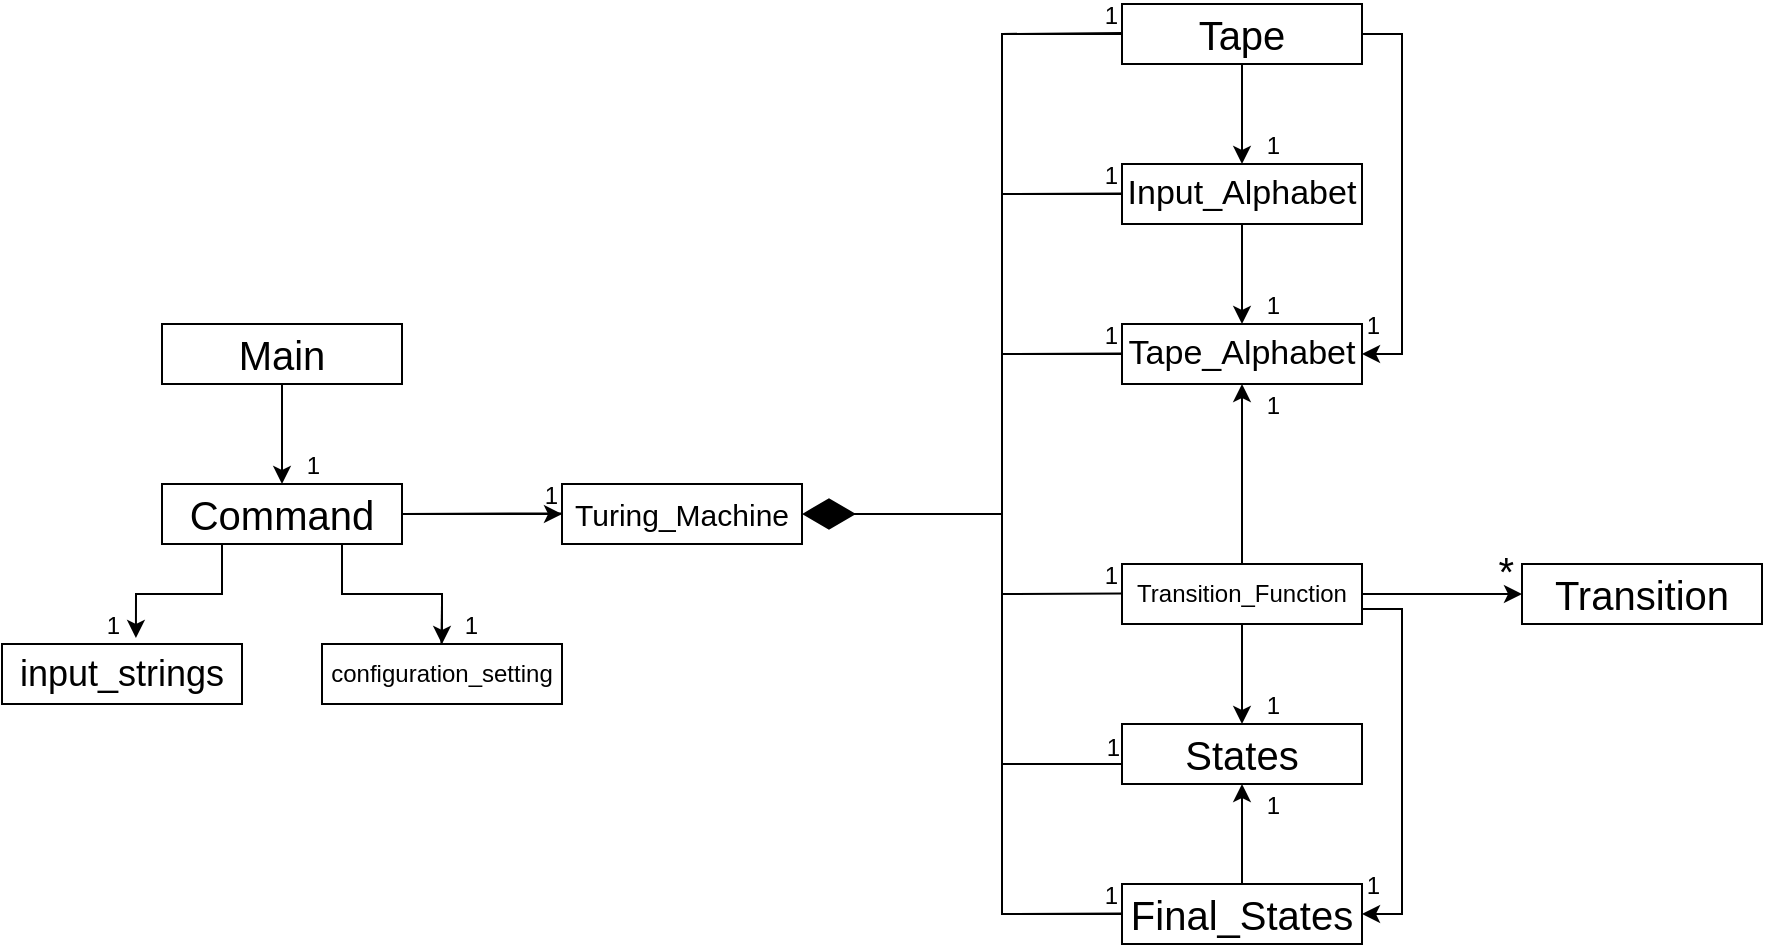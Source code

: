 <mxfile version="24.2.1" type="github">
  <diagram name="Page-1" id="BilDIiB9EAeW2KUR8oTg">
    <mxGraphModel dx="819" dy="447" grid="1" gridSize="10" guides="1" tooltips="1" connect="1" arrows="1" fold="1" page="1" pageScale="1" pageWidth="850" pageHeight="1100" math="0" shadow="0">
      <root>
        <mxCell id="0" />
        <mxCell id="1" parent="0" />
        <mxCell id="Vjh2JXgH-vHC_lRV9fql-5" style="edgeStyle=orthogonalEdgeStyle;rounded=0;orthogonalLoop=1;jettySize=auto;html=1;" parent="1" source="Vjh2JXgH-vHC_lRV9fql-2" target="Vjh2JXgH-vHC_lRV9fql-3" edge="1">
          <mxGeometry relative="1" as="geometry" />
        </mxCell>
        <mxCell id="Vjh2JXgH-vHC_lRV9fql-2" value="&lt;font style=&quot;font-size: 20px;&quot;&gt;Main&lt;/font&gt;" style="html=1;whiteSpace=wrap;" parent="1" vertex="1">
          <mxGeometry x="120" y="200" width="120" height="30" as="geometry" />
        </mxCell>
        <mxCell id="Vjh2JXgH-vHC_lRV9fql-11" style="edgeStyle=orthogonalEdgeStyle;rounded=0;orthogonalLoop=1;jettySize=auto;html=1;exitX=0.75;exitY=1;exitDx=0;exitDy=0;entryX=0.5;entryY=0;entryDx=0;entryDy=0;" parent="1" source="Vjh2JXgH-vHC_lRV9fql-3" target="Vjh2JXgH-vHC_lRV9fql-8" edge="1">
          <mxGeometry relative="1" as="geometry" />
        </mxCell>
        <mxCell id="Vjh2JXgH-vHC_lRV9fql-12" style="edgeStyle=orthogonalEdgeStyle;rounded=0;orthogonalLoop=1;jettySize=auto;html=1;entryX=0;entryY=0.5;entryDx=0;entryDy=0;" parent="1" source="Vjh2JXgH-vHC_lRV9fql-3" target="Vjh2JXgH-vHC_lRV9fql-9" edge="1">
          <mxGeometry relative="1" as="geometry" />
        </mxCell>
        <mxCell id="Vjh2JXgH-vHC_lRV9fql-3" value="&lt;font style=&quot;font-size: 20px;&quot;&gt;Command&lt;/font&gt;" style="html=1;whiteSpace=wrap;" parent="1" vertex="1">
          <mxGeometry x="120" y="280" width="120" height="30" as="geometry" />
        </mxCell>
        <mxCell id="Vjh2JXgH-vHC_lRV9fql-6" value="&lt;font style=&quot;font-size: 18px;&quot;&gt;input_strings&lt;br&gt;&lt;/font&gt;" style="html=1;whiteSpace=wrap;" parent="1" vertex="1">
          <mxGeometry x="40" y="360" width="120" height="30" as="geometry" />
        </mxCell>
        <mxCell id="Vjh2JXgH-vHC_lRV9fql-8" value="&lt;font style=&quot;font-size: 12px;&quot;&gt;configuration_setting&lt;/font&gt;" style="html=1;whiteSpace=wrap;" parent="1" vertex="1">
          <mxGeometry x="200" y="360" width="120" height="30" as="geometry" />
        </mxCell>
        <mxCell id="Vjh2JXgH-vHC_lRV9fql-9" value="&lt;font style=&quot;font-size: 15px;&quot;&gt;Turing_Machine&lt;/font&gt;" style="html=1;whiteSpace=wrap;" parent="1" vertex="1">
          <mxGeometry x="320" y="280" width="120" height="30" as="geometry" />
        </mxCell>
        <mxCell id="Vjh2JXgH-vHC_lRV9fql-10" style="edgeStyle=orthogonalEdgeStyle;rounded=0;orthogonalLoop=1;jettySize=auto;html=1;exitX=0.25;exitY=1;exitDx=0;exitDy=0;entryX=0.558;entryY=-0.1;entryDx=0;entryDy=0;entryPerimeter=0;" parent="1" source="Vjh2JXgH-vHC_lRV9fql-3" target="Vjh2JXgH-vHC_lRV9fql-6" edge="1">
          <mxGeometry relative="1" as="geometry" />
        </mxCell>
        <mxCell id="Vjh2JXgH-vHC_lRV9fql-20" style="edgeStyle=orthogonalEdgeStyle;rounded=0;orthogonalLoop=1;jettySize=auto;html=1;exitX=0;exitY=0.5;exitDx=0;exitDy=0;entryX=0;entryY=0.5;entryDx=0;entryDy=0;strokeColor=default;endArrow=none;endFill=0;" parent="1" source="Vjh2JXgH-vHC_lRV9fql-13" target="Vjh2JXgH-vHC_lRV9fql-18" edge="1">
          <mxGeometry relative="1" as="geometry">
            <Array as="points">
              <mxPoint x="540" y="55" />
              <mxPoint x="540" y="495" />
            </Array>
          </mxGeometry>
        </mxCell>
        <mxCell id="Vjh2JXgH-vHC_lRV9fql-23" style="edgeStyle=orthogonalEdgeStyle;rounded=0;orthogonalLoop=1;jettySize=auto;html=1;exitX=0.5;exitY=1;exitDx=0;exitDy=0;entryX=0.5;entryY=0;entryDx=0;entryDy=0;" parent="1" source="Vjh2JXgH-vHC_lRV9fql-13" target="Vjh2JXgH-vHC_lRV9fql-14" edge="1">
          <mxGeometry relative="1" as="geometry" />
        </mxCell>
        <mxCell id="Vjh2JXgH-vHC_lRV9fql-30" style="edgeStyle=orthogonalEdgeStyle;rounded=0;orthogonalLoop=1;jettySize=auto;html=1;exitX=1;exitY=0.5;exitDx=0;exitDy=0;entryX=1;entryY=0.5;entryDx=0;entryDy=0;" parent="1" source="Vjh2JXgH-vHC_lRV9fql-13" target="Vjh2JXgH-vHC_lRV9fql-15" edge="1">
          <mxGeometry relative="1" as="geometry" />
        </mxCell>
        <mxCell id="Vjh2JXgH-vHC_lRV9fql-13" value="&lt;font style=&quot;font-size: 20px;&quot;&gt;Tape&lt;/font&gt;" style="html=1;whiteSpace=wrap;" parent="1" vertex="1">
          <mxGeometry x="600" y="40" width="120" height="30" as="geometry" />
        </mxCell>
        <mxCell id="Vjh2JXgH-vHC_lRV9fql-24" style="edgeStyle=orthogonalEdgeStyle;rounded=0;orthogonalLoop=1;jettySize=auto;html=1;exitX=0.5;exitY=1;exitDx=0;exitDy=0;entryX=0.5;entryY=0;entryDx=0;entryDy=0;" parent="1" source="Vjh2JXgH-vHC_lRV9fql-14" target="Vjh2JXgH-vHC_lRV9fql-15" edge="1">
          <mxGeometry relative="1" as="geometry" />
        </mxCell>
        <mxCell id="Vjh2JXgH-vHC_lRV9fql-31" style="edgeStyle=orthogonalEdgeStyle;rounded=0;orthogonalLoop=1;jettySize=auto;html=1;exitX=0;exitY=0.5;exitDx=0;exitDy=0;endArrow=none;endFill=0;" parent="1" source="Vjh2JXgH-vHC_lRV9fql-14" edge="1">
          <mxGeometry relative="1" as="geometry">
            <mxPoint x="540" y="135" as="targetPoint" />
          </mxGeometry>
        </mxCell>
        <mxCell id="Vjh2JXgH-vHC_lRV9fql-14" value="&lt;font style=&quot;font-size: 17px;&quot;&gt;Input_Alphabet&lt;/font&gt;" style="html=1;whiteSpace=wrap;" parent="1" vertex="1">
          <mxGeometry x="600" y="120" width="120" height="30" as="geometry" />
        </mxCell>
        <mxCell id="Vjh2JXgH-vHC_lRV9fql-32" style="edgeStyle=orthogonalEdgeStyle;rounded=0;orthogonalLoop=1;jettySize=auto;html=1;exitX=0;exitY=0.5;exitDx=0;exitDy=0;endArrow=none;endFill=0;" parent="1" source="Vjh2JXgH-vHC_lRV9fql-15" edge="1">
          <mxGeometry relative="1" as="geometry">
            <mxPoint x="540" y="215" as="targetPoint" />
          </mxGeometry>
        </mxCell>
        <mxCell id="Vjh2JXgH-vHC_lRV9fql-15" value="&lt;font style=&quot;font-size: 17px;&quot;&gt;Tape_Alphabet&lt;/font&gt;" style="html=1;whiteSpace=wrap;" parent="1" vertex="1">
          <mxGeometry x="600" y="200" width="120" height="30" as="geometry" />
        </mxCell>
        <mxCell id="Vjh2JXgH-vHC_lRV9fql-27" style="edgeStyle=orthogonalEdgeStyle;rounded=0;orthogonalLoop=1;jettySize=auto;html=1;exitX=0.5;exitY=0;exitDx=0;exitDy=0;entryX=0.5;entryY=1;entryDx=0;entryDy=0;" parent="1" source="Vjh2JXgH-vHC_lRV9fql-16" target="Vjh2JXgH-vHC_lRV9fql-15" edge="1">
          <mxGeometry relative="1" as="geometry" />
        </mxCell>
        <mxCell id="Vjh2JXgH-vHC_lRV9fql-28" style="edgeStyle=orthogonalEdgeStyle;rounded=0;orthogonalLoop=1;jettySize=auto;html=1;exitX=1;exitY=0.75;exitDx=0;exitDy=0;entryX=1;entryY=0.5;entryDx=0;entryDy=0;" parent="1" source="Vjh2JXgH-vHC_lRV9fql-16" target="Vjh2JXgH-vHC_lRV9fql-18" edge="1">
          <mxGeometry relative="1" as="geometry" />
        </mxCell>
        <mxCell id="Vjh2JXgH-vHC_lRV9fql-29" style="edgeStyle=orthogonalEdgeStyle;rounded=0;orthogonalLoop=1;jettySize=auto;html=1;exitX=1;exitY=0.5;exitDx=0;exitDy=0;" parent="1" source="Vjh2JXgH-vHC_lRV9fql-16" target="Vjh2JXgH-vHC_lRV9fql-19" edge="1">
          <mxGeometry relative="1" as="geometry" />
        </mxCell>
        <mxCell id="Vjh2JXgH-vHC_lRV9fql-59" style="edgeStyle=orthogonalEdgeStyle;rounded=0;orthogonalLoop=1;jettySize=auto;html=1;exitX=0.5;exitY=1;exitDx=0;exitDy=0;" parent="1" source="Vjh2JXgH-vHC_lRV9fql-16" target="Vjh2JXgH-vHC_lRV9fql-17" edge="1">
          <mxGeometry relative="1" as="geometry" />
        </mxCell>
        <mxCell id="Vjh2JXgH-vHC_lRV9fql-16" value="Transition_Function" style="html=1;whiteSpace=wrap;" parent="1" vertex="1">
          <mxGeometry x="600" y="320" width="120" height="30" as="geometry" />
        </mxCell>
        <mxCell id="Vjh2JXgH-vHC_lRV9fql-17" value="&lt;font style=&quot;font-size: 20px;&quot;&gt;States&lt;/font&gt;" style="html=1;whiteSpace=wrap;" parent="1" vertex="1">
          <mxGeometry x="600" y="400" width="120" height="30" as="geometry" />
        </mxCell>
        <mxCell id="Vjh2JXgH-vHC_lRV9fql-25" style="edgeStyle=orthogonalEdgeStyle;rounded=0;orthogonalLoop=1;jettySize=auto;html=1;exitX=0.5;exitY=0;exitDx=0;exitDy=0;entryX=0.5;entryY=1;entryDx=0;entryDy=0;" parent="1" source="Vjh2JXgH-vHC_lRV9fql-18" target="Vjh2JXgH-vHC_lRV9fql-17" edge="1">
          <mxGeometry relative="1" as="geometry" />
        </mxCell>
        <mxCell id="Vjh2JXgH-vHC_lRV9fql-18" value="&lt;font style=&quot;font-size: 20px;&quot;&gt;Final_States&lt;/font&gt;" style="html=1;whiteSpace=wrap;" parent="1" vertex="1">
          <mxGeometry x="600" y="480" width="120" height="30" as="geometry" />
        </mxCell>
        <mxCell id="Vjh2JXgH-vHC_lRV9fql-19" value="&lt;font style=&quot;font-size: 20px;&quot;&gt;Transition&lt;/font&gt;" style="html=1;whiteSpace=wrap;" parent="1" vertex="1">
          <mxGeometry x="800" y="320" width="120" height="30" as="geometry" />
        </mxCell>
        <mxCell id="Vjh2JXgH-vHC_lRV9fql-22" value="" style="endArrow=diamondThin;endFill=1;endSize=24;html=1;rounded=0;entryX=1;entryY=0.5;entryDx=0;entryDy=0;" parent="1" target="Vjh2JXgH-vHC_lRV9fql-9" edge="1">
          <mxGeometry width="160" relative="1" as="geometry">
            <mxPoint x="540" y="295" as="sourcePoint" />
            <mxPoint x="500" y="400" as="targetPoint" />
          </mxGeometry>
        </mxCell>
        <mxCell id="Vjh2JXgH-vHC_lRV9fql-35" value="" style="endArrow=none;html=1;rounded=0;" parent="1" edge="1">
          <mxGeometry relative="1" as="geometry">
            <mxPoint x="540" y="55" as="sourcePoint" />
            <mxPoint x="600" y="54.5" as="targetPoint" />
          </mxGeometry>
        </mxCell>
        <mxCell id="Vjh2JXgH-vHC_lRV9fql-36" value="1" style="resizable=0;html=1;whiteSpace=wrap;align=right;verticalAlign=bottom;" parent="Vjh2JXgH-vHC_lRV9fql-35" connectable="0" vertex="1">
          <mxGeometry x="1" relative="1" as="geometry" />
        </mxCell>
        <mxCell id="Vjh2JXgH-vHC_lRV9fql-38" value="" style="endArrow=none;html=1;rounded=0;" parent="1" edge="1">
          <mxGeometry relative="1" as="geometry">
            <mxPoint x="540" y="135" as="sourcePoint" />
            <mxPoint x="600" y="134.71" as="targetPoint" />
          </mxGeometry>
        </mxCell>
        <mxCell id="Vjh2JXgH-vHC_lRV9fql-39" value="1" style="resizable=0;html=1;whiteSpace=wrap;align=right;verticalAlign=bottom;" parent="Vjh2JXgH-vHC_lRV9fql-38" connectable="0" vertex="1">
          <mxGeometry x="1" relative="1" as="geometry" />
        </mxCell>
        <mxCell id="Vjh2JXgH-vHC_lRV9fql-40" value="" style="endArrow=none;html=1;rounded=0;" parent="1" edge="1">
          <mxGeometry relative="1" as="geometry">
            <mxPoint x="540" y="495" as="sourcePoint" />
            <mxPoint x="600" y="494.71" as="targetPoint" />
          </mxGeometry>
        </mxCell>
        <mxCell id="Vjh2JXgH-vHC_lRV9fql-41" value="1" style="resizable=0;html=1;whiteSpace=wrap;align=right;verticalAlign=bottom;" parent="Vjh2JXgH-vHC_lRV9fql-40" connectable="0" vertex="1">
          <mxGeometry x="1" relative="1" as="geometry" />
        </mxCell>
        <mxCell id="Vjh2JXgH-vHC_lRV9fql-42" value="" style="endArrow=none;html=1;rounded=0;" parent="1" edge="1">
          <mxGeometry relative="1" as="geometry">
            <mxPoint x="540" y="420" as="sourcePoint" />
            <mxPoint x="600" y="420" as="targetPoint" />
          </mxGeometry>
        </mxCell>
        <mxCell id="Vjh2JXgH-vHC_lRV9fql-43" value="1" style="resizable=0;html=1;whiteSpace=wrap;align=right;verticalAlign=bottom;" parent="Vjh2JXgH-vHC_lRV9fql-42" connectable="0" vertex="1">
          <mxGeometry x="1" relative="1" as="geometry" />
        </mxCell>
        <mxCell id="Vjh2JXgH-vHC_lRV9fql-44" value="" style="endArrow=none;html=1;rounded=0;" parent="1" edge="1">
          <mxGeometry relative="1" as="geometry">
            <mxPoint x="540" y="335" as="sourcePoint" />
            <mxPoint x="600" y="334.71" as="targetPoint" />
          </mxGeometry>
        </mxCell>
        <mxCell id="Vjh2JXgH-vHC_lRV9fql-45" value="1" style="resizable=0;html=1;whiteSpace=wrap;align=right;verticalAlign=bottom;" parent="Vjh2JXgH-vHC_lRV9fql-44" connectable="0" vertex="1">
          <mxGeometry x="1" relative="1" as="geometry" />
        </mxCell>
        <mxCell id="Vjh2JXgH-vHC_lRV9fql-46" value="" style="endArrow=none;html=1;rounded=0;" parent="1" edge="1">
          <mxGeometry relative="1" as="geometry">
            <mxPoint x="540" y="215" as="sourcePoint" />
            <mxPoint x="600" y="214.71" as="targetPoint" />
          </mxGeometry>
        </mxCell>
        <mxCell id="Vjh2JXgH-vHC_lRV9fql-47" value="1" style="resizable=0;html=1;whiteSpace=wrap;align=right;verticalAlign=bottom;" parent="Vjh2JXgH-vHC_lRV9fql-46" connectable="0" vertex="1">
          <mxGeometry x="1" relative="1" as="geometry" />
        </mxCell>
        <mxCell id="Vjh2JXgH-vHC_lRV9fql-48" value="" style="endArrow=none;html=1;rounded=0;exitX=1;exitY=0.5;exitDx=0;exitDy=0;" parent="1" source="Vjh2JXgH-vHC_lRV9fql-3" edge="1">
          <mxGeometry relative="1" as="geometry">
            <mxPoint x="160" y="294.71" as="sourcePoint" />
            <mxPoint x="320" y="294.71" as="targetPoint" />
          </mxGeometry>
        </mxCell>
        <mxCell id="Vjh2JXgH-vHC_lRV9fql-49" value="1" style="resizable=0;html=1;whiteSpace=wrap;align=right;verticalAlign=bottom;" parent="Vjh2JXgH-vHC_lRV9fql-48" connectable="0" vertex="1">
          <mxGeometry x="1" relative="1" as="geometry" />
        </mxCell>
        <mxCell id="Vjh2JXgH-vHC_lRV9fql-50" value="" style="endArrow=none;html=1;rounded=0;" parent="1" edge="1">
          <mxGeometry relative="1" as="geometry">
            <mxPoint x="260" y="340" as="sourcePoint" />
            <mxPoint x="259.71" y="360" as="targetPoint" />
          </mxGeometry>
        </mxCell>
        <mxCell id="Vjh2JXgH-vHC_lRV9fql-51" value="1" style="resizable=0;html=1;whiteSpace=wrap;align=right;verticalAlign=bottom;" parent="Vjh2JXgH-vHC_lRV9fql-50" connectable="0" vertex="1">
          <mxGeometry x="1" relative="1" as="geometry">
            <mxPoint x="20" as="offset" />
          </mxGeometry>
        </mxCell>
        <mxCell id="Vjh2JXgH-vHC_lRV9fql-52" value="1" style="resizable=0;html=1;whiteSpace=wrap;align=right;verticalAlign=bottom;" parent="1" connectable="0" vertex="1">
          <mxGeometry x="100.0" y="359.998" as="geometry" />
        </mxCell>
        <mxCell id="Vjh2JXgH-vHC_lRV9fql-53" value="1" style="resizable=0;html=1;whiteSpace=wrap;align=right;verticalAlign=bottom;" parent="1" connectable="0" vertex="1">
          <mxGeometry x="200.0" y="279.998" as="geometry" />
        </mxCell>
        <mxCell id="Vjh2JXgH-vHC_lRV9fql-54" value="&lt;font style=&quot;font-size: 20px;&quot;&gt;*&lt;/font&gt;" style="resizable=0;html=1;whiteSpace=wrap;align=right;verticalAlign=bottom;" parent="1" connectable="0" vertex="1">
          <mxGeometry x="797.0" y="337.998" as="geometry" />
        </mxCell>
        <mxCell id="Vjh2JXgH-vHC_lRV9fql-56" value="1" style="resizable=0;html=1;whiteSpace=wrap;align=right;verticalAlign=bottom;" parent="1" connectable="0" vertex="1">
          <mxGeometry x="680.0" y="449.998" as="geometry" />
        </mxCell>
        <mxCell id="Vjh2JXgH-vHC_lRV9fql-57" value="1" style="resizable=0;html=1;whiteSpace=wrap;align=right;verticalAlign=bottom;" parent="1" connectable="0" vertex="1">
          <mxGeometry x="680.0" y="399.998" as="geometry" />
        </mxCell>
        <mxCell id="Vjh2JXgH-vHC_lRV9fql-58" value="1" style="resizable=0;html=1;whiteSpace=wrap;align=right;verticalAlign=bottom;" parent="1" connectable="0" vertex="1">
          <mxGeometry x="680.0" y="249.998" as="geometry" />
        </mxCell>
        <mxCell id="Vjh2JXgH-vHC_lRV9fql-60" value="1" style="resizable=0;html=1;whiteSpace=wrap;align=right;verticalAlign=bottom;" parent="1" connectable="0" vertex="1">
          <mxGeometry x="680.0" y="199.998" as="geometry" />
        </mxCell>
        <mxCell id="Vjh2JXgH-vHC_lRV9fql-61" value="1" style="resizable=0;html=1;whiteSpace=wrap;align=right;verticalAlign=bottom;" parent="1" connectable="0" vertex="1">
          <mxGeometry x="680.0" y="119.998" as="geometry" />
        </mxCell>
        <mxCell id="Vjh2JXgH-vHC_lRV9fql-62" value="1" style="resizable=0;html=1;whiteSpace=wrap;align=right;verticalAlign=bottom;" parent="1" connectable="0" vertex="1">
          <mxGeometry x="730.0" y="489.998" as="geometry" />
        </mxCell>
        <mxCell id="Vjh2JXgH-vHC_lRV9fql-63" value="1" style="resizable=0;html=1;whiteSpace=wrap;align=right;verticalAlign=bottom;" parent="1" connectable="0" vertex="1">
          <mxGeometry x="730.0" y="209.998" as="geometry" />
        </mxCell>
      </root>
    </mxGraphModel>
  </diagram>
</mxfile>
